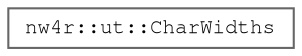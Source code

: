 digraph "Graphical Class Hierarchy"
{
 // LATEX_PDF_SIZE
  bgcolor="transparent";
  edge [fontname=FreeMono,fontsize=10,labelfontname=FreeMono,labelfontsize=10];
  node [fontname=FreeMono,fontsize=10,shape=box,height=0.2,width=0.4];
  rankdir="LR";
  Node0 [label="nw4r::ut::CharWidths",height=0.2,width=0.4,color="grey40", fillcolor="white", style="filled",URL="$structnw4r_1_1ut_1_1_char_widths.html",tooltip=" "];
}
